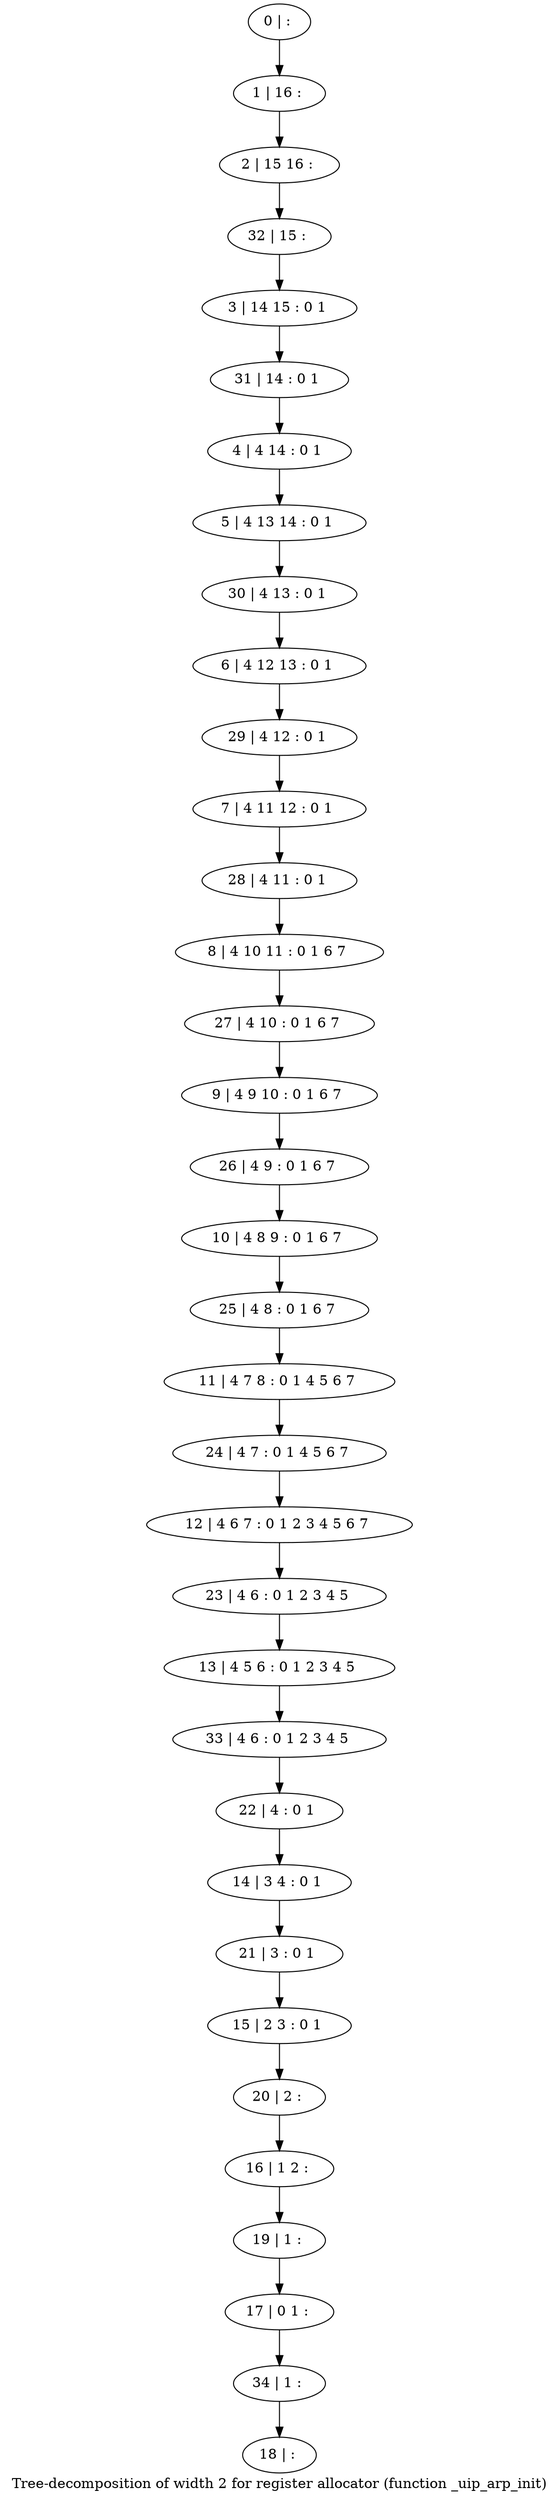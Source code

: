 digraph G {
graph [label="Tree-decomposition of width 2 for register allocator (function _uip_arp_init)"]
0[label="0 | : "];
1[label="1 | 16 : "];
2[label="2 | 15 16 : "];
3[label="3 | 14 15 : 0 1 "];
4[label="4 | 4 14 : 0 1 "];
5[label="5 | 4 13 14 : 0 1 "];
6[label="6 | 4 12 13 : 0 1 "];
7[label="7 | 4 11 12 : 0 1 "];
8[label="8 | 4 10 11 : 0 1 6 7 "];
9[label="9 | 4 9 10 : 0 1 6 7 "];
10[label="10 | 4 8 9 : 0 1 6 7 "];
11[label="11 | 4 7 8 : 0 1 4 5 6 7 "];
12[label="12 | 4 6 7 : 0 1 2 3 4 5 6 7 "];
13[label="13 | 4 5 6 : 0 1 2 3 4 5 "];
14[label="14 | 3 4 : 0 1 "];
15[label="15 | 2 3 : 0 1 "];
16[label="16 | 1 2 : "];
17[label="17 | 0 1 : "];
18[label="18 | : "];
19[label="19 | 1 : "];
20[label="20 | 2 : "];
21[label="21 | 3 : 0 1 "];
22[label="22 | 4 : 0 1 "];
23[label="23 | 4 6 : 0 1 2 3 4 5 "];
24[label="24 | 4 7 : 0 1 4 5 6 7 "];
25[label="25 | 4 8 : 0 1 6 7 "];
26[label="26 | 4 9 : 0 1 6 7 "];
27[label="27 | 4 10 : 0 1 6 7 "];
28[label="28 | 4 11 : 0 1 "];
29[label="29 | 4 12 : 0 1 "];
30[label="30 | 4 13 : 0 1 "];
31[label="31 | 14 : 0 1 "];
32[label="32 | 15 : "];
33[label="33 | 4 6 : 0 1 2 3 4 5 "];
34[label="34 | 1 : "];
0->1 ;
1->2 ;
4->5 ;
19->17 ;
16->19 ;
20->16 ;
15->20 ;
21->15 ;
14->21 ;
22->14 ;
23->13 ;
12->23 ;
24->12 ;
11->24 ;
25->11 ;
10->25 ;
26->10 ;
9->26 ;
27->9 ;
8->27 ;
28->8 ;
7->28 ;
29->7 ;
6->29 ;
30->6 ;
5->30 ;
31->4 ;
3->31 ;
32->3 ;
2->32 ;
33->22 ;
13->33 ;
34->18 ;
17->34 ;
}
